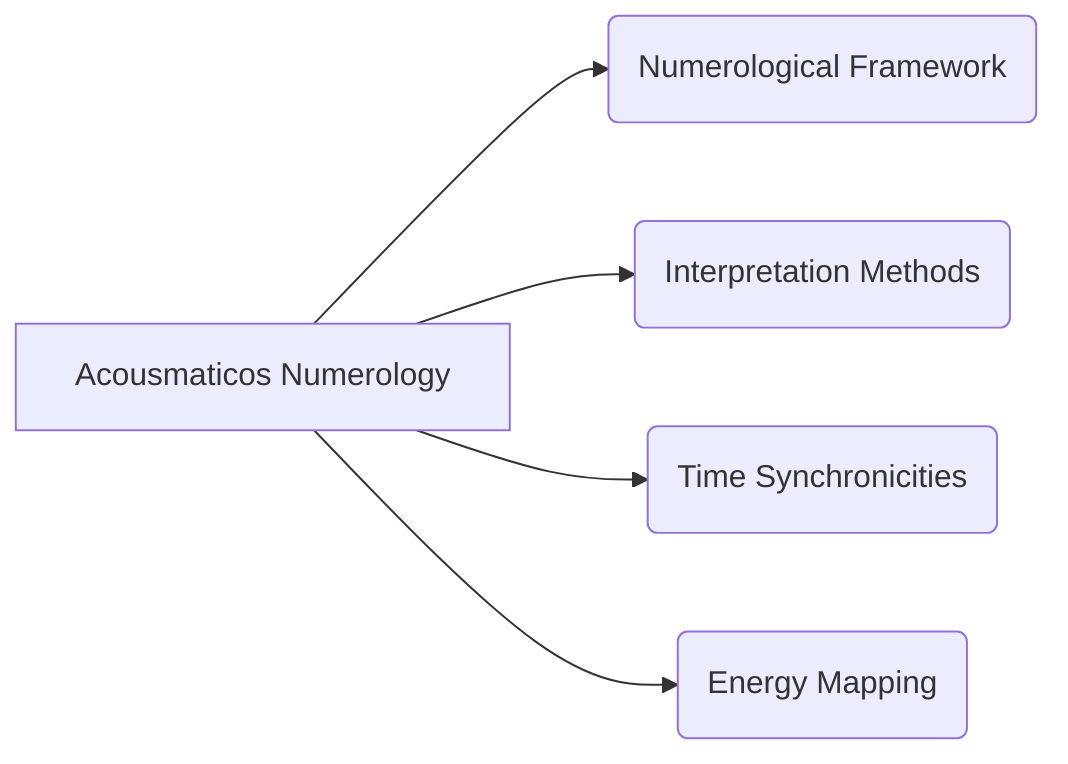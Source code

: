 graph LR
    A[Acousmaticos Numerology] --> B(Numerological Framework)
    A --> C(Interpretation Methods)
    A --> D(Time Synchronicities)
    A --> E(Energy Mapping)